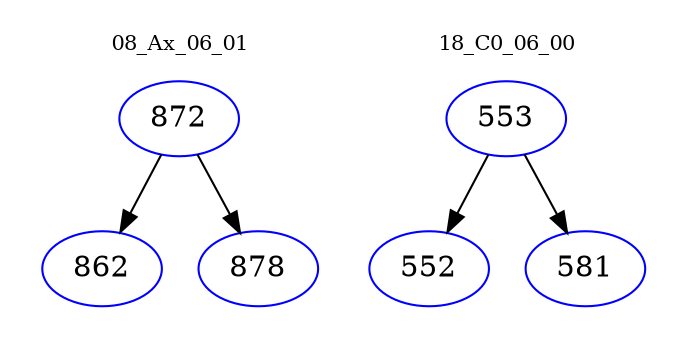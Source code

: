 digraph{
subgraph cluster_0 {
color = white
label = "08_Ax_06_01";
fontsize=10;
T0_872 [label="872", color="blue"]
T0_872 -> T0_862 [color="black"]
T0_862 [label="862", color="blue"]
T0_872 -> T0_878 [color="black"]
T0_878 [label="878", color="blue"]
}
subgraph cluster_1 {
color = white
label = "18_C0_06_00";
fontsize=10;
T1_553 [label="553", color="blue"]
T1_553 -> T1_552 [color="black"]
T1_552 [label="552", color="blue"]
T1_553 -> T1_581 [color="black"]
T1_581 [label="581", color="blue"]
}
}
